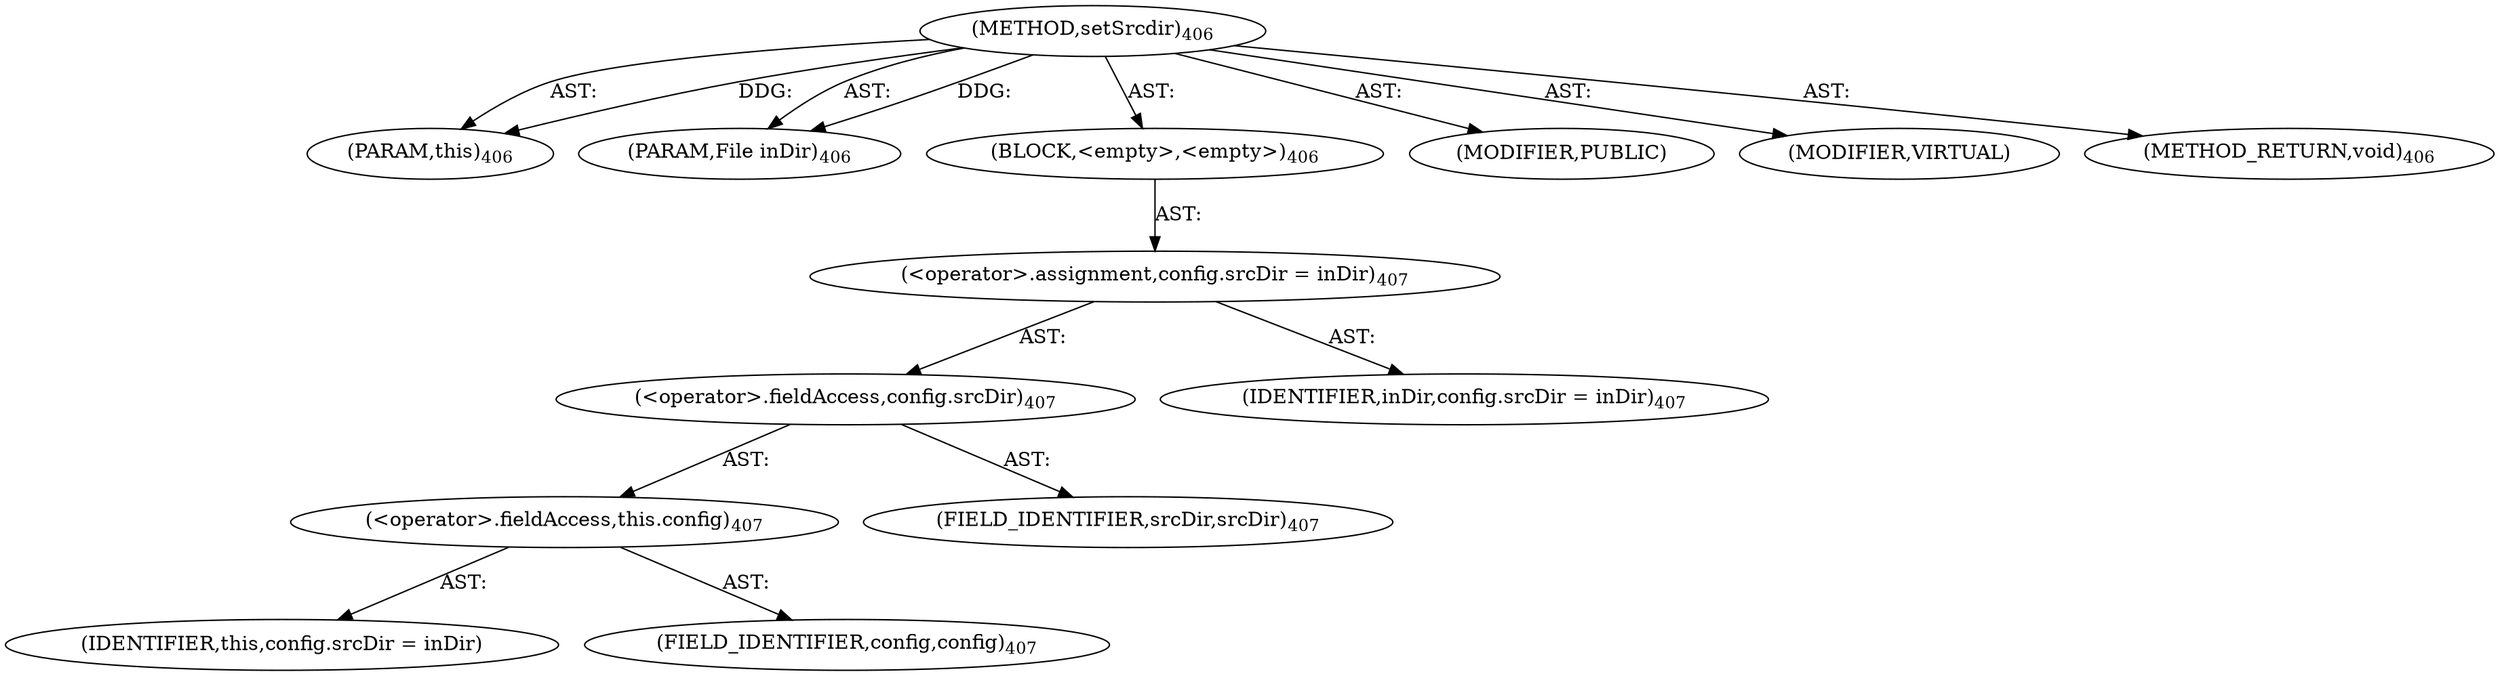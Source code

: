 digraph "setSrcdir" {  
"111669149716" [label = <(METHOD,setSrcdir)<SUB>406</SUB>> ]
"115964117018" [label = <(PARAM,this)<SUB>406</SUB>> ]
"115964117019" [label = <(PARAM,File inDir)<SUB>406</SUB>> ]
"25769803797" [label = <(BLOCK,&lt;empty&gt;,&lt;empty&gt;)<SUB>406</SUB>> ]
"30064771177" [label = <(&lt;operator&gt;.assignment,config.srcDir = inDir)<SUB>407</SUB>> ]
"30064771178" [label = <(&lt;operator&gt;.fieldAccess,config.srcDir)<SUB>407</SUB>> ]
"30064771179" [label = <(&lt;operator&gt;.fieldAccess,this.config)<SUB>407</SUB>> ]
"68719476817" [label = <(IDENTIFIER,this,config.srcDir = inDir)> ]
"55834574886" [label = <(FIELD_IDENTIFIER,config,config)<SUB>407</SUB>> ]
"55834574887" [label = <(FIELD_IDENTIFIER,srcDir,srcDir)<SUB>407</SUB>> ]
"68719476818" [label = <(IDENTIFIER,inDir,config.srcDir = inDir)<SUB>407</SUB>> ]
"133143986245" [label = <(MODIFIER,PUBLIC)> ]
"133143986246" [label = <(MODIFIER,VIRTUAL)> ]
"128849018900" [label = <(METHOD_RETURN,void)<SUB>406</SUB>> ]
  "111669149716" -> "115964117018"  [ label = "AST: "] 
  "111669149716" -> "115964117019"  [ label = "AST: "] 
  "111669149716" -> "25769803797"  [ label = "AST: "] 
  "111669149716" -> "133143986245"  [ label = "AST: "] 
  "111669149716" -> "133143986246"  [ label = "AST: "] 
  "111669149716" -> "128849018900"  [ label = "AST: "] 
  "25769803797" -> "30064771177"  [ label = "AST: "] 
  "30064771177" -> "30064771178"  [ label = "AST: "] 
  "30064771177" -> "68719476818"  [ label = "AST: "] 
  "30064771178" -> "30064771179"  [ label = "AST: "] 
  "30064771178" -> "55834574887"  [ label = "AST: "] 
  "30064771179" -> "68719476817"  [ label = "AST: "] 
  "30064771179" -> "55834574886"  [ label = "AST: "] 
  "111669149716" -> "115964117018"  [ label = "DDG: "] 
  "111669149716" -> "115964117019"  [ label = "DDG: "] 
}
